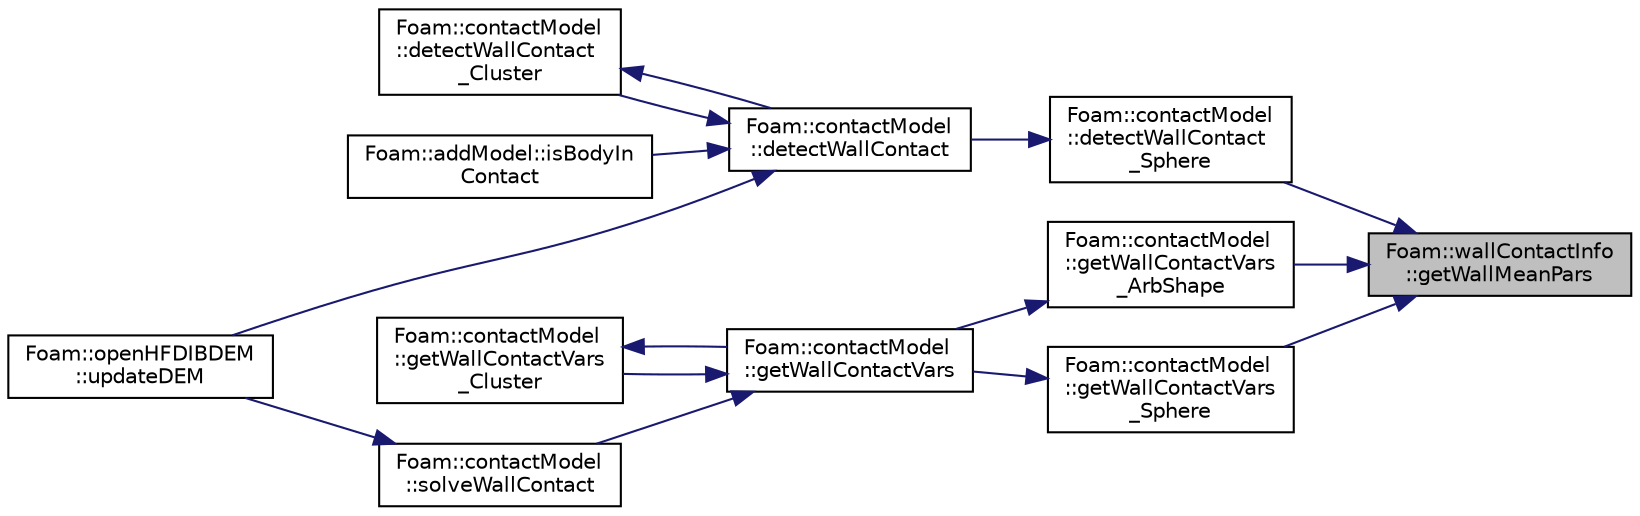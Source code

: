 digraph "Foam::wallContactInfo::getWallMeanPars"
{
 // LATEX_PDF_SIZE
  edge [fontname="Helvetica",fontsize="10",labelfontname="Helvetica",labelfontsize="10"];
  node [fontname="Helvetica",fontsize="10",shape=record];
  rankdir="RL";
  Node1 [label="Foam::wallContactInfo\l::getWallMeanPars",height=0.2,width=0.4,color="black", fillcolor="grey75", style="filled", fontcolor="black",tooltip=" "];
  Node1 -> Node2 [dir="back",color="midnightblue",fontsize="10",style="solid",fontname="Helvetica"];
  Node2 [label="Foam::contactModel\l::detectWallContact\l_Sphere",height=0.2,width=0.4,color="black", fillcolor="white", style="filled",URL="$namespaceFoam_1_1contactModel.html#a7933a13dc39eba0a051cbacc04bda03e",tooltip=" "];
  Node2 -> Node3 [dir="back",color="midnightblue",fontsize="10",style="solid",fontname="Helvetica"];
  Node3 [label="Foam::contactModel\l::detectWallContact",height=0.2,width=0.4,color="black", fillcolor="white", style="filled",URL="$namespaceFoam_1_1contactModel.html#a026dac52f7799691f42d0dba58ba5236",tooltip=" "];
  Node3 -> Node4 [dir="back",color="midnightblue",fontsize="10",style="solid",fontname="Helvetica"];
  Node4 [label="Foam::contactModel\l::detectWallContact\l_Cluster",height=0.2,width=0.4,color="black", fillcolor="white", style="filled",URL="$namespaceFoam_1_1contactModel.html#adac49abbe04527f56bfe54cb253453ed",tooltip=" "];
  Node4 -> Node3 [dir="back",color="midnightblue",fontsize="10",style="solid",fontname="Helvetica"];
  Node3 -> Node5 [dir="back",color="midnightblue",fontsize="10",style="solid",fontname="Helvetica"];
  Node5 [label="Foam::addModel::isBodyIn\lContact",height=0.2,width=0.4,color="black", fillcolor="white", style="filled",URL="$classFoam_1_1addModel.html#a6ebc08e73279bee94a8e7a317c2d57be",tooltip=" "];
  Node3 -> Node6 [dir="back",color="midnightblue",fontsize="10",style="solid",fontname="Helvetica"];
  Node6 [label="Foam::openHFDIBDEM\l::updateDEM",height=0.2,width=0.4,color="black", fillcolor="white", style="filled",URL="$classFoam_1_1openHFDIBDEM.html#a631520a4cab61268624eada0bb3497f0",tooltip=" "];
  Node1 -> Node7 [dir="back",color="midnightblue",fontsize="10",style="solid",fontname="Helvetica"];
  Node7 [label="Foam::contactModel\l::getWallContactVars\l_ArbShape",height=0.2,width=0.4,color="black", fillcolor="white", style="filled",URL="$namespaceFoam_1_1contactModel.html#a2ca5920582a637b866f11430e86e87cf",tooltip=" "];
  Node7 -> Node8 [dir="back",color="midnightblue",fontsize="10",style="solid",fontname="Helvetica"];
  Node8 [label="Foam::contactModel\l::getWallContactVars",height=0.2,width=0.4,color="black", fillcolor="white", style="filled",URL="$namespaceFoam_1_1contactModel.html#a133ce31f847a9343816fc68c01b2004b",tooltip=" "];
  Node8 -> Node9 [dir="back",color="midnightblue",fontsize="10",style="solid",fontname="Helvetica"];
  Node9 [label="Foam::contactModel\l::getWallContactVars\l_Cluster",height=0.2,width=0.4,color="black", fillcolor="white", style="filled",URL="$namespaceFoam_1_1contactModel.html#a63c79957b49d3cde697bb4791d1cc6b4",tooltip=" "];
  Node9 -> Node8 [dir="back",color="midnightblue",fontsize="10",style="solid",fontname="Helvetica"];
  Node8 -> Node10 [dir="back",color="midnightblue",fontsize="10",style="solid",fontname="Helvetica"];
  Node10 [label="Foam::contactModel\l::solveWallContact",height=0.2,width=0.4,color="black", fillcolor="white", style="filled",URL="$namespaceFoam_1_1contactModel.html#aff2224d04310d3d48f3221a9633dbff9",tooltip=" "];
  Node10 -> Node6 [dir="back",color="midnightblue",fontsize="10",style="solid",fontname="Helvetica"];
  Node1 -> Node11 [dir="back",color="midnightblue",fontsize="10",style="solid",fontname="Helvetica"];
  Node11 [label="Foam::contactModel\l::getWallContactVars\l_Sphere",height=0.2,width=0.4,color="black", fillcolor="white", style="filled",URL="$namespaceFoam_1_1contactModel.html#a1bf5a7f6798e32de5bbc1d208130bc77",tooltip=" "];
  Node11 -> Node8 [dir="back",color="midnightblue",fontsize="10",style="solid",fontname="Helvetica"];
}
